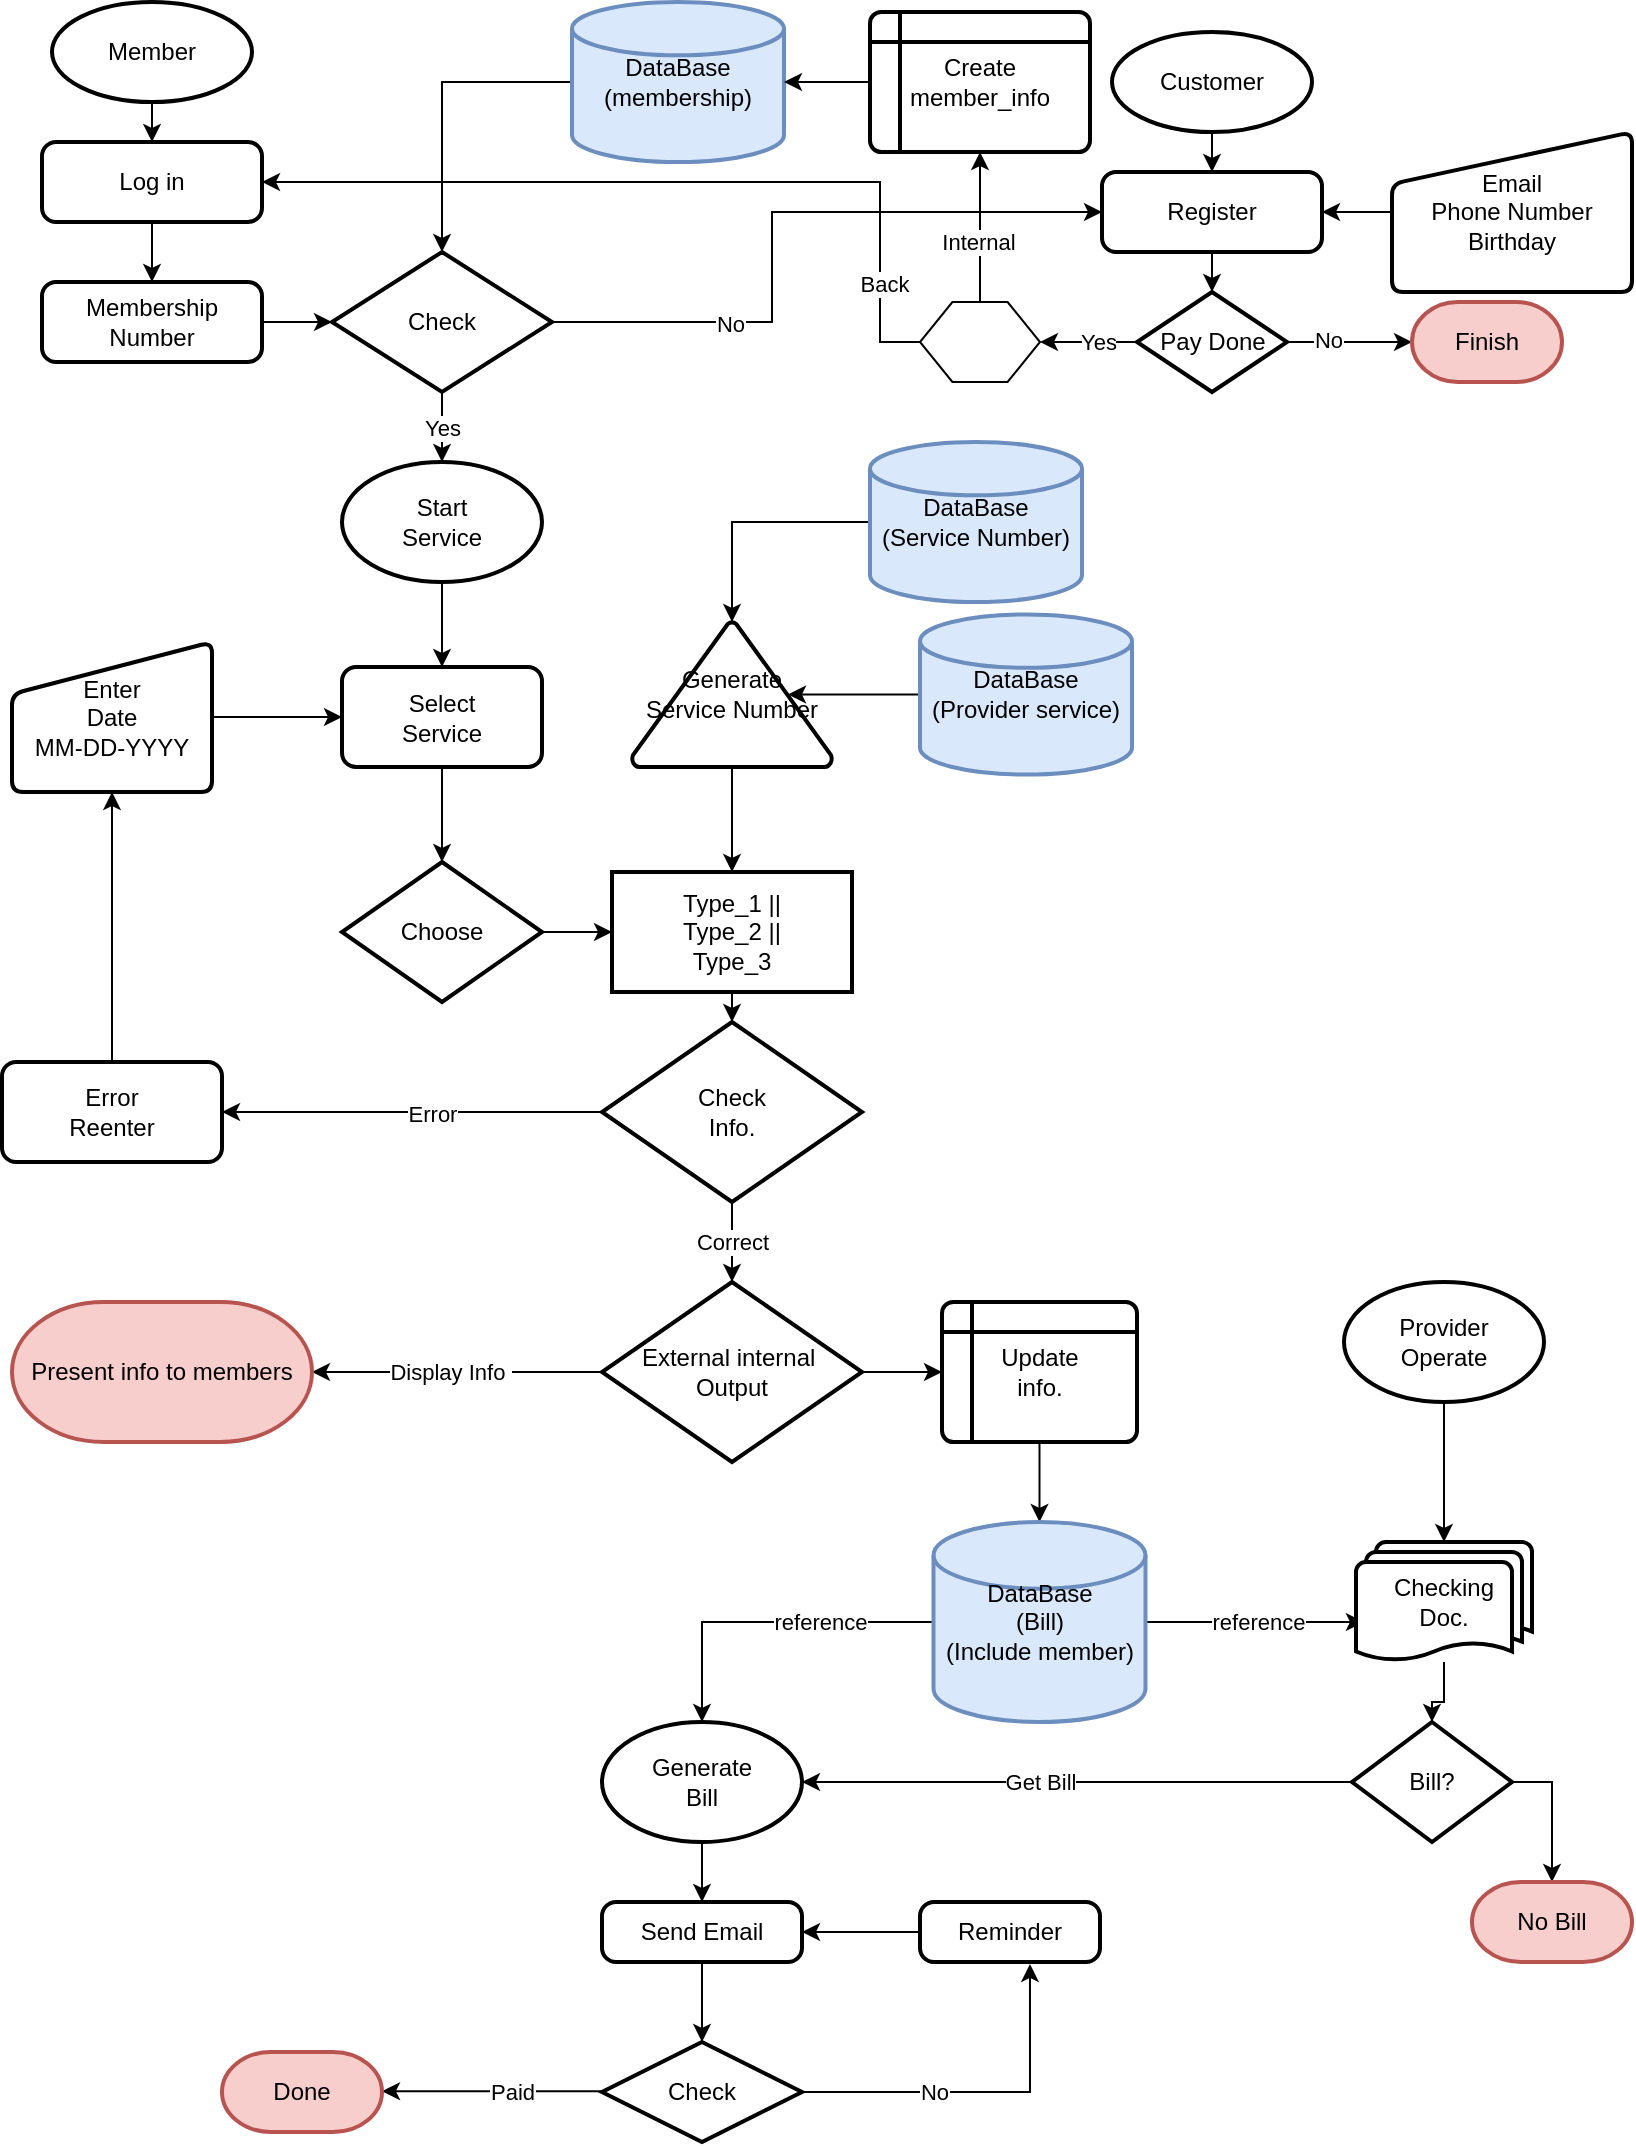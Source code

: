<mxfile version="15.6.8" type="device"><diagram id="MY219aC_Bg3lmQ-rhKN5" name="Page-1"><mxGraphModel dx="865" dy="456" grid="1" gridSize="10" guides="1" tooltips="1" connect="1" arrows="1" fold="1" page="1" pageScale="1" pageWidth="827" pageHeight="1169" math="0" shadow="0"><root><mxCell id="0"/><mxCell id="1" parent="0"/><mxCell id="VLfocb_KHvwDmQXWYai2-14" style="edgeStyle=orthogonalEdgeStyle;rounded=0;orthogonalLoop=1;jettySize=auto;html=1;entryX=0.5;entryY=0;entryDx=0;entryDy=0;" edge="1" parent="1" source="VLfocb_KHvwDmQXWYai2-2" target="VLfocb_KHvwDmQXWYai2-7"><mxGeometry relative="1" as="geometry"/></mxCell><mxCell id="VLfocb_KHvwDmQXWYai2-2" value="Member" style="strokeWidth=2;html=1;shape=mxgraph.flowchart.start_1;whiteSpace=wrap;" vertex="1" parent="1"><mxGeometry x="30" y="10" width="100" height="50" as="geometry"/></mxCell><mxCell id="VLfocb_KHvwDmQXWYai2-131" style="edgeStyle=orthogonalEdgeStyle;rounded=0;orthogonalLoop=1;jettySize=auto;html=1;entryX=0.5;entryY=0;entryDx=0;entryDy=0;" edge="1" parent="1" source="VLfocb_KHvwDmQXWYai2-3" target="VLfocb_KHvwDmQXWYai2-130"><mxGeometry relative="1" as="geometry"/></mxCell><mxCell id="VLfocb_KHvwDmQXWYai2-3" value="Generate&lt;br&gt;Bill" style="strokeWidth=2;html=1;shape=mxgraph.flowchart.start_1;whiteSpace=wrap;" vertex="1" parent="1"><mxGeometry x="305" y="870" width="100" height="60" as="geometry"/></mxCell><mxCell id="VLfocb_KHvwDmQXWYai2-65" style="edgeStyle=orthogonalEdgeStyle;rounded=0;orthogonalLoop=1;jettySize=auto;html=1;entryX=0.5;entryY=0;entryDx=0;entryDy=0;" edge="1" parent="1" source="VLfocb_KHvwDmQXWYai2-6" target="VLfocb_KHvwDmQXWYai2-63"><mxGeometry relative="1" as="geometry"/></mxCell><mxCell id="VLfocb_KHvwDmQXWYai2-6" value="Start&lt;br&gt;Service" style="strokeWidth=2;html=1;shape=mxgraph.flowchart.start_1;whiteSpace=wrap;" vertex="1" parent="1"><mxGeometry x="175" y="240" width="100" height="60" as="geometry"/></mxCell><mxCell id="VLfocb_KHvwDmQXWYai2-15" style="edgeStyle=orthogonalEdgeStyle;rounded=0;orthogonalLoop=1;jettySize=auto;html=1;" edge="1" parent="1" source="VLfocb_KHvwDmQXWYai2-7" target="VLfocb_KHvwDmQXWYai2-8"><mxGeometry relative="1" as="geometry"/></mxCell><mxCell id="VLfocb_KHvwDmQXWYai2-7" value="Log in" style="rounded=1;whiteSpace=wrap;html=1;absoluteArcSize=1;arcSize=14;strokeWidth=2;" vertex="1" parent="1"><mxGeometry x="25" y="80" width="110" height="40" as="geometry"/></mxCell><mxCell id="VLfocb_KHvwDmQXWYai2-25" style="edgeStyle=orthogonalEdgeStyle;rounded=0;orthogonalLoop=1;jettySize=auto;html=1;entryX=0;entryY=0.5;entryDx=0;entryDy=0;entryPerimeter=0;" edge="1" parent="1" source="VLfocb_KHvwDmQXWYai2-8" target="VLfocb_KHvwDmQXWYai2-24"><mxGeometry relative="1" as="geometry"/></mxCell><mxCell id="VLfocb_KHvwDmQXWYai2-8" value="Membership&lt;br&gt;Number" style="rounded=1;whiteSpace=wrap;html=1;absoluteArcSize=1;arcSize=14;strokeWidth=2;" vertex="1" parent="1"><mxGeometry x="25" y="150" width="110" height="40" as="geometry"/></mxCell><mxCell id="VLfocb_KHvwDmQXWYai2-13" value="" style="edgeStyle=orthogonalEdgeStyle;rounded=0;orthogonalLoop=1;jettySize=auto;html=1;" edge="1" parent="1" source="VLfocb_KHvwDmQXWYai2-11" target="VLfocb_KHvwDmQXWYai2-12"><mxGeometry relative="1" as="geometry"/></mxCell><mxCell id="VLfocb_KHvwDmQXWYai2-11" value="Customer" style="strokeWidth=2;html=1;shape=mxgraph.flowchart.start_1;whiteSpace=wrap;" vertex="1" parent="1"><mxGeometry x="560" y="25" width="100" height="50" as="geometry"/></mxCell><mxCell id="VLfocb_KHvwDmQXWYai2-21" style="edgeStyle=orthogonalEdgeStyle;rounded=0;orthogonalLoop=1;jettySize=auto;html=1;entryX=0.5;entryY=0;entryDx=0;entryDy=0;entryPerimeter=0;" edge="1" parent="1" source="VLfocb_KHvwDmQXWYai2-12" target="VLfocb_KHvwDmQXWYai2-20"><mxGeometry relative="1" as="geometry"/></mxCell><mxCell id="VLfocb_KHvwDmQXWYai2-12" value="Register" style="rounded=1;whiteSpace=wrap;html=1;absoluteArcSize=1;arcSize=14;strokeWidth=2;" vertex="1" parent="1"><mxGeometry x="555" y="95" width="110" height="40" as="geometry"/></mxCell><mxCell id="VLfocb_KHvwDmQXWYai2-26" style="edgeStyle=orthogonalEdgeStyle;rounded=0;orthogonalLoop=1;jettySize=auto;html=1;entryX=0.5;entryY=0;entryDx=0;entryDy=0;entryPerimeter=0;" edge="1" parent="1" source="VLfocb_KHvwDmQXWYai2-17" target="VLfocb_KHvwDmQXWYai2-24"><mxGeometry relative="1" as="geometry"/></mxCell><mxCell id="VLfocb_KHvwDmQXWYai2-17" value="&lt;font style=&quot;vertical-align: inherit&quot;&gt;&lt;font style=&quot;vertical-align: inherit&quot;&gt;DataBase&lt;br&gt;(membership)&lt;br&gt;&lt;/font&gt;&lt;/font&gt;" style="strokeWidth=2;html=1;shape=mxgraph.flowchart.database;whiteSpace=wrap;fillColor=#dae8fc;strokeColor=#6c8ebf;" vertex="1" parent="1"><mxGeometry x="290" y="10" width="106" height="80" as="geometry"/></mxCell><mxCell id="VLfocb_KHvwDmQXWYai2-23" style="edgeStyle=orthogonalEdgeStyle;rounded=0;orthogonalLoop=1;jettySize=auto;html=1;entryX=0;entryY=0.5;entryDx=0;entryDy=0;entryPerimeter=0;" edge="1" parent="1" source="VLfocb_KHvwDmQXWYai2-20" target="VLfocb_KHvwDmQXWYai2-22"><mxGeometry relative="1" as="geometry"/></mxCell><mxCell id="VLfocb_KHvwDmQXWYai2-33" value="&lt;font style=&quot;vertical-align: inherit&quot;&gt;&lt;font style=&quot;vertical-align: inherit&quot;&gt;No&lt;/font&gt;&lt;/font&gt;" style="edgeLabel;html=1;align=center;verticalAlign=middle;resizable=0;points=[];" vertex="1" connectable="0" parent="VLfocb_KHvwDmQXWYai2-23"><mxGeometry x="-0.344" y="1" relative="1" as="geometry"><mxPoint as="offset"/></mxGeometry></mxCell><mxCell id="VLfocb_KHvwDmQXWYai2-51" style="edgeStyle=orthogonalEdgeStyle;rounded=0;orthogonalLoop=1;jettySize=auto;html=1;entryX=1;entryY=0.5;entryDx=0;entryDy=0;startArrow=none;" edge="1" parent="1" source="VLfocb_KHvwDmQXWYai2-54" target="VLfocb_KHvwDmQXWYai2-7"><mxGeometry relative="1" as="geometry"><mxPoint x="170" y="90" as="targetPoint"/><Array as="points"><mxPoint x="444" y="180"/><mxPoint x="444" y="100"/></Array></mxGeometry></mxCell><mxCell id="VLfocb_KHvwDmQXWYai2-62" value="Back" style="edgeLabel;html=1;align=center;verticalAlign=middle;resizable=0;points=[];" vertex="1" connectable="0" parent="VLfocb_KHvwDmQXWYai2-51"><mxGeometry x="-0.761" y="-2" relative="1" as="geometry"><mxPoint as="offset"/></mxGeometry></mxCell><mxCell id="VLfocb_KHvwDmQXWYai2-58" style="edgeStyle=orthogonalEdgeStyle;rounded=0;orthogonalLoop=1;jettySize=auto;html=1;entryX=1;entryY=0.5;entryDx=0;entryDy=0;" edge="1" parent="1" source="VLfocb_KHvwDmQXWYai2-20" target="VLfocb_KHvwDmQXWYai2-54"><mxGeometry relative="1" as="geometry"/></mxCell><mxCell id="VLfocb_KHvwDmQXWYai2-59" value="&lt;font style=&quot;vertical-align: inherit&quot;&gt;&lt;font style=&quot;vertical-align: inherit&quot;&gt;Yes&lt;/font&gt;&lt;/font&gt;" style="edgeLabel;html=1;align=center;verticalAlign=middle;resizable=0;points=[];" vertex="1" connectable="0" parent="VLfocb_KHvwDmQXWYai2-58"><mxGeometry x="-0.2" relative="1" as="geometry"><mxPoint as="offset"/></mxGeometry></mxCell><mxCell id="VLfocb_KHvwDmQXWYai2-20" value="Pay Done" style="strokeWidth=2;html=1;shape=mxgraph.flowchart.decision;whiteSpace=wrap;" vertex="1" parent="1"><mxGeometry x="572.5" y="155" width="75" height="50" as="geometry"/></mxCell><mxCell id="VLfocb_KHvwDmQXWYai2-22" value="&lt;font style=&quot;vertical-align: inherit&quot;&gt;&lt;font style=&quot;vertical-align: inherit&quot;&gt;Finish&lt;/font&gt;&lt;/font&gt;" style="strokeWidth=2;html=1;shape=mxgraph.flowchart.terminator;whiteSpace=wrap;fillColor=#f8cecc;strokeColor=#b85450;" vertex="1" parent="1"><mxGeometry x="710" y="160" width="75" height="40" as="geometry"/></mxCell><mxCell id="VLfocb_KHvwDmQXWYai2-46" style="edgeStyle=orthogonalEdgeStyle;rounded=0;orthogonalLoop=1;jettySize=auto;html=1;" edge="1" parent="1" source="VLfocb_KHvwDmQXWYai2-24" target="VLfocb_KHvwDmQXWYai2-6"><mxGeometry relative="1" as="geometry"/></mxCell><mxCell id="VLfocb_KHvwDmQXWYai2-47" value="Yes" style="edgeLabel;html=1;align=center;verticalAlign=middle;resizable=0;points=[];" vertex="1" connectable="0" parent="VLfocb_KHvwDmQXWYai2-46"><mxGeometry x="-0.207" relative="1" as="geometry"><mxPoint as="offset"/></mxGeometry></mxCell><mxCell id="VLfocb_KHvwDmQXWYai2-48" style="edgeStyle=orthogonalEdgeStyle;rounded=0;orthogonalLoop=1;jettySize=auto;html=1;entryX=0;entryY=0.5;entryDx=0;entryDy=0;" edge="1" parent="1" source="VLfocb_KHvwDmQXWYai2-24" target="VLfocb_KHvwDmQXWYai2-12"><mxGeometry relative="1" as="geometry"><Array as="points"><mxPoint x="390" y="170"/><mxPoint x="390" y="115"/></Array></mxGeometry></mxCell><mxCell id="VLfocb_KHvwDmQXWYai2-49" value="No" style="edgeLabel;html=1;align=center;verticalAlign=middle;resizable=0;points=[];" vertex="1" connectable="0" parent="VLfocb_KHvwDmQXWYai2-48"><mxGeometry x="-0.465" y="-1" relative="1" as="geometry"><mxPoint as="offset"/></mxGeometry></mxCell><mxCell id="VLfocb_KHvwDmQXWYai2-24" value="Check" style="strokeWidth=2;html=1;shape=mxgraph.flowchart.decision;whiteSpace=wrap;" vertex="1" parent="1"><mxGeometry x="170" y="135" width="110" height="70" as="geometry"/></mxCell><mxCell id="VLfocb_KHvwDmQXWYai2-32" style="edgeStyle=orthogonalEdgeStyle;rounded=0;orthogonalLoop=1;jettySize=auto;html=1;" edge="1" parent="1" source="VLfocb_KHvwDmQXWYai2-31" target="VLfocb_KHvwDmQXWYai2-17"><mxGeometry relative="1" as="geometry"/></mxCell><mxCell id="VLfocb_KHvwDmQXWYai2-31" value="&lt;font style=&quot;vertical-align: inherit&quot;&gt;&lt;font style=&quot;vertical-align: inherit&quot;&gt;Create member_info&lt;/font&gt;&lt;/font&gt;" style="shape=internalStorage;whiteSpace=wrap;html=1;dx=15;dy=15;rounded=1;arcSize=8;strokeWidth=2;" vertex="1" parent="1"><mxGeometry x="439" y="15" width="110" height="70" as="geometry"/></mxCell><mxCell id="VLfocb_KHvwDmQXWYai2-42" style="edgeStyle=orthogonalEdgeStyle;rounded=0;orthogonalLoop=1;jettySize=auto;html=1;entryX=1;entryY=0.5;entryDx=0;entryDy=0;" edge="1" parent="1" source="VLfocb_KHvwDmQXWYai2-40" target="VLfocb_KHvwDmQXWYai2-12"><mxGeometry relative="1" as="geometry"/></mxCell><mxCell id="VLfocb_KHvwDmQXWYai2-40" value="Email&lt;br&gt;Phone Number&lt;br&gt;Birthday" style="html=1;strokeWidth=2;shape=manualInput;whiteSpace=wrap;rounded=1;size=26;arcSize=11;" vertex="1" parent="1"><mxGeometry x="700" y="75" width="120" height="80" as="geometry"/></mxCell><mxCell id="VLfocb_KHvwDmQXWYai2-60" value="" style="edgeStyle=orthogonalEdgeStyle;rounded=0;orthogonalLoop=1;jettySize=auto;html=1;" edge="1" parent="1" source="VLfocb_KHvwDmQXWYai2-54" target="VLfocb_KHvwDmQXWYai2-31"><mxGeometry relative="1" as="geometry"><Array as="points"><mxPoint x="494" y="80"/><mxPoint x="494" y="80"/></Array></mxGeometry></mxCell><mxCell id="VLfocb_KHvwDmQXWYai2-61" value="&lt;font style=&quot;vertical-align: inherit&quot;&gt;&lt;font style=&quot;vertical-align: inherit&quot;&gt;Internal&lt;/font&gt;&lt;/font&gt;" style="edgeLabel;html=1;align=center;verticalAlign=middle;resizable=0;points=[];" vertex="1" connectable="0" parent="VLfocb_KHvwDmQXWYai2-60"><mxGeometry x="-0.197" y="1" relative="1" as="geometry"><mxPoint as="offset"/></mxGeometry></mxCell><mxCell id="VLfocb_KHvwDmQXWYai2-54" value="" style="verticalLabelPosition=bottom;verticalAlign=top;html=1;shape=hexagon;perimeter=hexagonPerimeter2;arcSize=6;size=0.27;" vertex="1" parent="1"><mxGeometry x="464" y="160" width="60" height="40" as="geometry"/></mxCell><mxCell id="VLfocb_KHvwDmQXWYai2-68" style="edgeStyle=orthogonalEdgeStyle;rounded=0;orthogonalLoop=1;jettySize=auto;html=1;" edge="1" parent="1" source="VLfocb_KHvwDmQXWYai2-63" target="VLfocb_KHvwDmQXWYai2-67"><mxGeometry relative="1" as="geometry"/></mxCell><mxCell id="VLfocb_KHvwDmQXWYai2-63" value="Select&lt;br&gt;Service" style="rounded=1;whiteSpace=wrap;html=1;absoluteArcSize=1;arcSize=14;strokeWidth=2;" vertex="1" parent="1"><mxGeometry x="175" y="342.5" width="100" height="50" as="geometry"/></mxCell><mxCell id="VLfocb_KHvwDmQXWYai2-66" style="edgeStyle=orthogonalEdgeStyle;rounded=0;orthogonalLoop=1;jettySize=auto;html=1;entryX=0;entryY=0.5;entryDx=0;entryDy=0;" edge="1" parent="1" source="VLfocb_KHvwDmQXWYai2-64" target="VLfocb_KHvwDmQXWYai2-63"><mxGeometry relative="1" as="geometry"/></mxCell><mxCell id="VLfocb_KHvwDmQXWYai2-64" value="Enter&lt;br&gt;Date&lt;br&gt;MM-DD-YYYY" style="html=1;strokeWidth=2;shape=manualInput;whiteSpace=wrap;rounded=1;size=26;arcSize=11;" vertex="1" parent="1"><mxGeometry x="10" y="330" width="100" height="75" as="geometry"/></mxCell><mxCell id="VLfocb_KHvwDmQXWYai2-76" value="" style="edgeStyle=orthogonalEdgeStyle;rounded=0;orthogonalLoop=1;jettySize=auto;html=1;" edge="1" parent="1" source="VLfocb_KHvwDmQXWYai2-67" target="VLfocb_KHvwDmQXWYai2-75"><mxGeometry relative="1" as="geometry"/></mxCell><mxCell id="VLfocb_KHvwDmQXWYai2-67" value="Choose" style="strokeWidth=2;html=1;shape=mxgraph.flowchart.decision;whiteSpace=wrap;" vertex="1" parent="1"><mxGeometry x="175" y="440" width="100" height="70" as="geometry"/></mxCell><mxCell id="VLfocb_KHvwDmQXWYai2-87" style="edgeStyle=orthogonalEdgeStyle;rounded=0;orthogonalLoop=1;jettySize=auto;html=1;" edge="1" parent="1" source="VLfocb_KHvwDmQXWYai2-71" target="VLfocb_KHvwDmQXWYai2-86"><mxGeometry relative="1" as="geometry"/></mxCell><mxCell id="VLfocb_KHvwDmQXWYai2-71" value="&lt;font style=&quot;vertical-align: inherit&quot;&gt;&lt;font style=&quot;vertical-align: inherit&quot;&gt;DataBase&lt;br&gt;(Service Number)&lt;br&gt;&lt;/font&gt;&lt;/font&gt;" style="strokeWidth=2;html=1;shape=mxgraph.flowchart.database;whiteSpace=wrap;fillColor=#dae8fc;strokeColor=#6c8ebf;" vertex="1" parent="1"><mxGeometry x="439" y="230" width="106" height="80" as="geometry"/></mxCell><mxCell id="VLfocb_KHvwDmQXWYai2-92" style="edgeStyle=orthogonalEdgeStyle;rounded=0;orthogonalLoop=1;jettySize=auto;html=1;entryX=0.5;entryY=0;entryDx=0;entryDy=0;entryPerimeter=0;" edge="1" parent="1" source="VLfocb_KHvwDmQXWYai2-75" target="VLfocb_KHvwDmQXWYai2-91"><mxGeometry relative="1" as="geometry"/></mxCell><mxCell id="VLfocb_KHvwDmQXWYai2-75" value="Type_1 ||&lt;br&gt;Type_2 ||&lt;br&gt;Type_3" style="whiteSpace=wrap;html=1;strokeWidth=2;" vertex="1" parent="1"><mxGeometry x="310" y="445" width="120" height="60" as="geometry"/></mxCell><mxCell id="VLfocb_KHvwDmQXWYai2-88" style="edgeStyle=orthogonalEdgeStyle;rounded=0;orthogonalLoop=1;jettySize=auto;html=1;entryX=0.5;entryY=0;entryDx=0;entryDy=0;" edge="1" parent="1" source="VLfocb_KHvwDmQXWYai2-86" target="VLfocb_KHvwDmQXWYai2-75"><mxGeometry relative="1" as="geometry"/></mxCell><mxCell id="VLfocb_KHvwDmQXWYai2-86" value="&lt;font style=&quot;vertical-align: inherit&quot;&gt;&lt;font style=&quot;vertical-align: inherit&quot;&gt;Generate&lt;br&gt;Service Number&lt;br&gt;&lt;/font&gt;&lt;/font&gt;" style="strokeWidth=2;html=1;shape=mxgraph.flowchart.extract_or_measurement;whiteSpace=wrap;" vertex="1" parent="1"><mxGeometry x="320" y="320" width="100" height="72.5" as="geometry"/></mxCell><mxCell id="VLfocb_KHvwDmQXWYai2-94" style="edgeStyle=orthogonalEdgeStyle;rounded=0;orthogonalLoop=1;jettySize=auto;html=1;entryX=1;entryY=0.5;entryDx=0;entryDy=0;entryPerimeter=0;exitX=0;exitY=0.5;exitDx=0;exitDy=0;exitPerimeter=0;" edge="1" parent="1" source="VLfocb_KHvwDmQXWYai2-101" target="VLfocb_KHvwDmQXWYai2-93"><mxGeometry relative="1" as="geometry"><mxPoint x="270" y="730" as="sourcePoint"/></mxGeometry></mxCell><mxCell id="VLfocb_KHvwDmQXWYai2-95" value="&lt;font style=&quot;vertical-align: inherit&quot;&gt;&lt;font style=&quot;vertical-align: inherit&quot;&gt;Display Info&amp;nbsp;&lt;/font&gt;&lt;/font&gt;" style="edgeLabel;html=1;align=center;verticalAlign=middle;resizable=0;points=[];" vertex="1" connectable="0" parent="VLfocb_KHvwDmQXWYai2-94"><mxGeometry x="0.168" y="4" relative="1" as="geometry"><mxPoint x="8" y="-4" as="offset"/></mxGeometry></mxCell><mxCell id="VLfocb_KHvwDmQXWYai2-97" style="edgeStyle=orthogonalEdgeStyle;rounded=0;orthogonalLoop=1;jettySize=auto;html=1;" edge="1" parent="1" source="VLfocb_KHvwDmQXWYai2-91" target="VLfocb_KHvwDmQXWYai2-98"><mxGeometry relative="1" as="geometry"><mxPoint x="240" y="555.0" as="targetPoint"/></mxGeometry></mxCell><mxCell id="VLfocb_KHvwDmQXWYai2-100" value="Error" style="edgeLabel;html=1;align=center;verticalAlign=middle;resizable=0;points=[];" vertex="1" connectable="0" parent="VLfocb_KHvwDmQXWYai2-97"><mxGeometry x="-0.098" y="1" relative="1" as="geometry"><mxPoint as="offset"/></mxGeometry></mxCell><mxCell id="VLfocb_KHvwDmQXWYai2-102" value="" style="edgeStyle=orthogonalEdgeStyle;rounded=0;orthogonalLoop=1;jettySize=auto;html=1;" edge="1" parent="1" source="VLfocb_KHvwDmQXWYai2-91" target="VLfocb_KHvwDmQXWYai2-101"><mxGeometry relative="1" as="geometry"/></mxCell><mxCell id="VLfocb_KHvwDmQXWYai2-103" value="Correct" style="edgeLabel;html=1;align=center;verticalAlign=middle;resizable=0;points=[];" vertex="1" connectable="0" parent="VLfocb_KHvwDmQXWYai2-102"><mxGeometry x="-0.632" y="-1" relative="1" as="geometry"><mxPoint x="1" y="12" as="offset"/></mxGeometry></mxCell><mxCell id="VLfocb_KHvwDmQXWYai2-91" value="Check&lt;br&gt;Info." style="strokeWidth=2;html=1;shape=mxgraph.flowchart.decision;whiteSpace=wrap;" vertex="1" parent="1"><mxGeometry x="305" y="520" width="130" height="90" as="geometry"/></mxCell><mxCell id="VLfocb_KHvwDmQXWYai2-93" value="Present info to members" style="strokeWidth=2;html=1;shape=mxgraph.flowchart.terminator;whiteSpace=wrap;fillColor=#f8cecc;strokeColor=#b85450;" vertex="1" parent="1"><mxGeometry x="10" y="660" width="150" height="70" as="geometry"/></mxCell><mxCell id="VLfocb_KHvwDmQXWYai2-99" style="edgeStyle=orthogonalEdgeStyle;rounded=0;orthogonalLoop=1;jettySize=auto;html=1;" edge="1" parent="1" source="VLfocb_KHvwDmQXWYai2-98" target="VLfocb_KHvwDmQXWYai2-64"><mxGeometry relative="1" as="geometry"><Array as="points"><mxPoint x="60" y="560"/></Array></mxGeometry></mxCell><mxCell id="VLfocb_KHvwDmQXWYai2-98" value="Error&lt;br&gt;Reenter" style="rounded=1;whiteSpace=wrap;html=1;absoluteArcSize=1;arcSize=14;strokeWidth=2;" vertex="1" parent="1"><mxGeometry x="5" y="540" width="110" height="50" as="geometry"/></mxCell><mxCell id="VLfocb_KHvwDmQXWYai2-116" style="edgeStyle=orthogonalEdgeStyle;rounded=0;orthogonalLoop=1;jettySize=auto;html=1;entryX=0;entryY=0.5;entryDx=0;entryDy=0;" edge="1" parent="1" source="VLfocb_KHvwDmQXWYai2-101" target="VLfocb_KHvwDmQXWYai2-104"><mxGeometry relative="1" as="geometry"/></mxCell><mxCell id="VLfocb_KHvwDmQXWYai2-101" value="External internal&amp;nbsp;&lt;br&gt;Output" style="strokeWidth=2;html=1;shape=mxgraph.flowchart.decision;whiteSpace=wrap;" vertex="1" parent="1"><mxGeometry x="305" y="650" width="130" height="90" as="geometry"/></mxCell><mxCell id="VLfocb_KHvwDmQXWYai2-117" style="edgeStyle=orthogonalEdgeStyle;rounded=0;orthogonalLoop=1;jettySize=auto;html=1;entryX=0.5;entryY=0;entryDx=0;entryDy=0;entryPerimeter=0;" edge="1" parent="1" source="VLfocb_KHvwDmQXWYai2-104" target="VLfocb_KHvwDmQXWYai2-108"><mxGeometry relative="1" as="geometry"/></mxCell><mxCell id="VLfocb_KHvwDmQXWYai2-104" value="Update&lt;br&gt;info." style="shape=internalStorage;whiteSpace=wrap;html=1;dx=15;dy=15;rounded=1;arcSize=8;strokeWidth=2;" vertex="1" parent="1"><mxGeometry x="475" y="660" width="97.5" height="70" as="geometry"/></mxCell><mxCell id="VLfocb_KHvwDmQXWYai2-107" style="edgeStyle=orthogonalEdgeStyle;rounded=0;orthogonalLoop=1;jettySize=auto;html=1;entryX=0.78;entryY=0.5;entryDx=0;entryDy=0;entryPerimeter=0;" edge="1" parent="1" source="VLfocb_KHvwDmQXWYai2-106" target="VLfocb_KHvwDmQXWYai2-86"><mxGeometry relative="1" as="geometry"/></mxCell><mxCell id="VLfocb_KHvwDmQXWYai2-106" value="&lt;font style=&quot;vertical-align: inherit&quot;&gt;&lt;font style=&quot;vertical-align: inherit&quot;&gt;DataBase&lt;br&gt;(Provider service)&lt;br&gt;&lt;/font&gt;&lt;/font&gt;" style="strokeWidth=2;html=1;shape=mxgraph.flowchart.database;whiteSpace=wrap;fillColor=#dae8fc;strokeColor=#6c8ebf;" vertex="1" parent="1"><mxGeometry x="464" y="316.25" width="106" height="80" as="geometry"/></mxCell><mxCell id="VLfocb_KHvwDmQXWYai2-120" style="edgeStyle=orthogonalEdgeStyle;rounded=0;orthogonalLoop=1;jettySize=auto;html=1;entryX=0.045;entryY=0.667;entryDx=0;entryDy=0;entryPerimeter=0;" edge="1" parent="1" source="VLfocb_KHvwDmQXWYai2-108" target="VLfocb_KHvwDmQXWYai2-118"><mxGeometry relative="1" as="geometry"/></mxCell><mxCell id="VLfocb_KHvwDmQXWYai2-121" value="reference" style="edgeLabel;html=1;align=center;verticalAlign=middle;resizable=0;points=[];" vertex="1" connectable="0" parent="VLfocb_KHvwDmQXWYai2-120"><mxGeometry x="-0.178" y="-1" relative="1" as="geometry"><mxPoint x="11" y="-1" as="offset"/></mxGeometry></mxCell><mxCell id="VLfocb_KHvwDmQXWYai2-128" style="edgeStyle=orthogonalEdgeStyle;rounded=0;orthogonalLoop=1;jettySize=auto;html=1;" edge="1" parent="1" source="VLfocb_KHvwDmQXWYai2-108" target="VLfocb_KHvwDmQXWYai2-3"><mxGeometry relative="1" as="geometry"><Array as="points"><mxPoint x="355" y="820"/></Array></mxGeometry></mxCell><mxCell id="VLfocb_KHvwDmQXWYai2-129" value="reference" style="edgeLabel;html=1;align=center;verticalAlign=middle;resizable=0;points=[];" vertex="1" connectable="0" parent="VLfocb_KHvwDmQXWYai2-128"><mxGeometry x="0.09" y="1" relative="1" as="geometry"><mxPoint x="33" y="-1" as="offset"/></mxGeometry></mxCell><mxCell id="VLfocb_KHvwDmQXWYai2-108" value="&lt;font style=&quot;vertical-align: inherit&quot;&gt;&lt;font style=&quot;vertical-align: inherit&quot;&gt;DataBase&lt;br&gt;(Bill)&lt;br&gt;(Include member)&lt;br&gt;&lt;/font&gt;&lt;/font&gt;" style="strokeWidth=2;html=1;shape=mxgraph.flowchart.database;whiteSpace=wrap;fillColor=#dae8fc;strokeColor=#6c8ebf;" vertex="1" parent="1"><mxGeometry x="470.75" y="770" width="106" height="100" as="geometry"/></mxCell><mxCell id="VLfocb_KHvwDmQXWYai2-119" style="edgeStyle=orthogonalEdgeStyle;rounded=0;orthogonalLoop=1;jettySize=auto;html=1;entryX=0.5;entryY=0;entryDx=0;entryDy=0;entryPerimeter=0;" edge="1" parent="1" source="VLfocb_KHvwDmQXWYai2-113" target="VLfocb_KHvwDmQXWYai2-118"><mxGeometry relative="1" as="geometry"/></mxCell><mxCell id="VLfocb_KHvwDmQXWYai2-113" value="Provider&lt;br&gt;Operate" style="strokeWidth=2;html=1;shape=mxgraph.flowchart.start_1;whiteSpace=wrap;" vertex="1" parent="1"><mxGeometry x="676" y="650" width="100" height="60" as="geometry"/></mxCell><mxCell id="VLfocb_KHvwDmQXWYai2-123" value="" style="edgeStyle=orthogonalEdgeStyle;rounded=0;orthogonalLoop=1;jettySize=auto;html=1;" edge="1" parent="1" source="VLfocb_KHvwDmQXWYai2-118" target="VLfocb_KHvwDmQXWYai2-122"><mxGeometry relative="1" as="geometry"/></mxCell><mxCell id="VLfocb_KHvwDmQXWYai2-118" value="Checking&lt;br&gt;Doc." style="strokeWidth=2;html=1;shape=mxgraph.flowchart.multi-document;whiteSpace=wrap;" vertex="1" parent="1"><mxGeometry x="682" y="780" width="88" height="60" as="geometry"/></mxCell><mxCell id="VLfocb_KHvwDmQXWYai2-124" style="edgeStyle=orthogonalEdgeStyle;rounded=0;orthogonalLoop=1;jettySize=auto;html=1;" edge="1" parent="1" source="VLfocb_KHvwDmQXWYai2-122" target="VLfocb_KHvwDmQXWYai2-3"><mxGeometry relative="1" as="geometry"/></mxCell><mxCell id="VLfocb_KHvwDmQXWYai2-125" value="Get Bill" style="edgeLabel;html=1;align=center;verticalAlign=middle;resizable=0;points=[];" vertex="1" connectable="0" parent="VLfocb_KHvwDmQXWYai2-124"><mxGeometry x="0.134" relative="1" as="geometry"><mxPoint as="offset"/></mxGeometry></mxCell><mxCell id="VLfocb_KHvwDmQXWYai2-126" style="edgeStyle=orthogonalEdgeStyle;rounded=0;orthogonalLoop=1;jettySize=auto;html=1;entryX=0.5;entryY=0;entryDx=0;entryDy=0;entryPerimeter=0;" edge="1" parent="1" source="VLfocb_KHvwDmQXWYai2-122" target="VLfocb_KHvwDmQXWYai2-127"><mxGeometry relative="1" as="geometry"><mxPoint x="800" y="970" as="targetPoint"/><Array as="points"><mxPoint x="780" y="900"/></Array></mxGeometry></mxCell><mxCell id="VLfocb_KHvwDmQXWYai2-122" value="Bill?" style="rhombus;whiteSpace=wrap;html=1;strokeWidth=2;" vertex="1" parent="1"><mxGeometry x="680" y="870" width="80" height="60" as="geometry"/></mxCell><mxCell id="VLfocb_KHvwDmQXWYai2-127" value="No Bill" style="strokeWidth=2;html=1;shape=mxgraph.flowchart.terminator;whiteSpace=wrap;fillColor=#f8cecc;strokeColor=#b85450;" vertex="1" parent="1"><mxGeometry x="740" y="950" width="80" height="40" as="geometry"/></mxCell><mxCell id="VLfocb_KHvwDmQXWYai2-133" style="edgeStyle=orthogonalEdgeStyle;rounded=0;orthogonalLoop=1;jettySize=auto;html=1;entryX=0.5;entryY=0;entryDx=0;entryDy=0;entryPerimeter=0;" edge="1" parent="1" source="VLfocb_KHvwDmQXWYai2-130" target="VLfocb_KHvwDmQXWYai2-132"><mxGeometry relative="1" as="geometry"/></mxCell><mxCell id="VLfocb_KHvwDmQXWYai2-130" value="Send Email" style="rounded=1;whiteSpace=wrap;html=1;absoluteArcSize=1;arcSize=14;strokeWidth=2;" vertex="1" parent="1"><mxGeometry x="305" y="960" width="100" height="30" as="geometry"/></mxCell><mxCell id="VLfocb_KHvwDmQXWYai2-135" style="edgeStyle=orthogonalEdgeStyle;rounded=0;orthogonalLoop=1;jettySize=auto;html=1;entryX=1;entryY=0.5;entryDx=0;entryDy=0;entryPerimeter=0;" edge="1" parent="1"><mxGeometry relative="1" as="geometry"><mxPoint x="305" y="1054.58" as="sourcePoint"/><mxPoint x="195" y="1054.58" as="targetPoint"/></mxGeometry></mxCell><mxCell id="VLfocb_KHvwDmQXWYai2-136" value="Paid" style="edgeLabel;html=1;align=center;verticalAlign=middle;resizable=0;points=[];" vertex="1" connectable="0" parent="VLfocb_KHvwDmQXWYai2-135"><mxGeometry x="0.273" y="-1" relative="1" as="geometry"><mxPoint x="25" y="1" as="offset"/></mxGeometry></mxCell><mxCell id="VLfocb_KHvwDmQXWYai2-137" style="edgeStyle=orthogonalEdgeStyle;rounded=0;orthogonalLoop=1;jettySize=auto;html=1;entryX=0.611;entryY=1.033;entryDx=0;entryDy=0;entryPerimeter=0;" edge="1" parent="1" source="VLfocb_KHvwDmQXWYai2-132" target="VLfocb_KHvwDmQXWYai2-139"><mxGeometry relative="1" as="geometry"><mxPoint x="560" y="1055" as="targetPoint"/></mxGeometry></mxCell><mxCell id="VLfocb_KHvwDmQXWYai2-138" value="No" style="edgeLabel;html=1;align=center;verticalAlign=middle;resizable=0;points=[];" vertex="1" connectable="0" parent="VLfocb_KHvwDmQXWYai2-137"><mxGeometry x="-0.263" y="3" relative="1" as="geometry"><mxPoint y="3" as="offset"/></mxGeometry></mxCell><mxCell id="VLfocb_KHvwDmQXWYai2-132" value="Check" style="strokeWidth=2;html=1;shape=mxgraph.flowchart.decision;whiteSpace=wrap;" vertex="1" parent="1"><mxGeometry x="305" y="1030" width="100" height="50" as="geometry"/></mxCell><mxCell id="VLfocb_KHvwDmQXWYai2-134" value="Done" style="strokeWidth=2;html=1;shape=mxgraph.flowchart.terminator;whiteSpace=wrap;fillColor=#f8cecc;strokeColor=#b85450;" vertex="1" parent="1"><mxGeometry x="115" y="1035" width="80" height="40" as="geometry"/></mxCell><mxCell id="VLfocb_KHvwDmQXWYai2-140" value="" style="edgeStyle=orthogonalEdgeStyle;rounded=0;orthogonalLoop=1;jettySize=auto;html=1;" edge="1" parent="1" source="VLfocb_KHvwDmQXWYai2-139" target="VLfocb_KHvwDmQXWYai2-130"><mxGeometry relative="1" as="geometry"/></mxCell><mxCell id="VLfocb_KHvwDmQXWYai2-139" value="Reminder" style="rounded=1;whiteSpace=wrap;html=1;absoluteArcSize=1;arcSize=14;strokeWidth=2;" vertex="1" parent="1"><mxGeometry x="464" y="960" width="90" height="30" as="geometry"/></mxCell></root></mxGraphModel></diagram></mxfile>